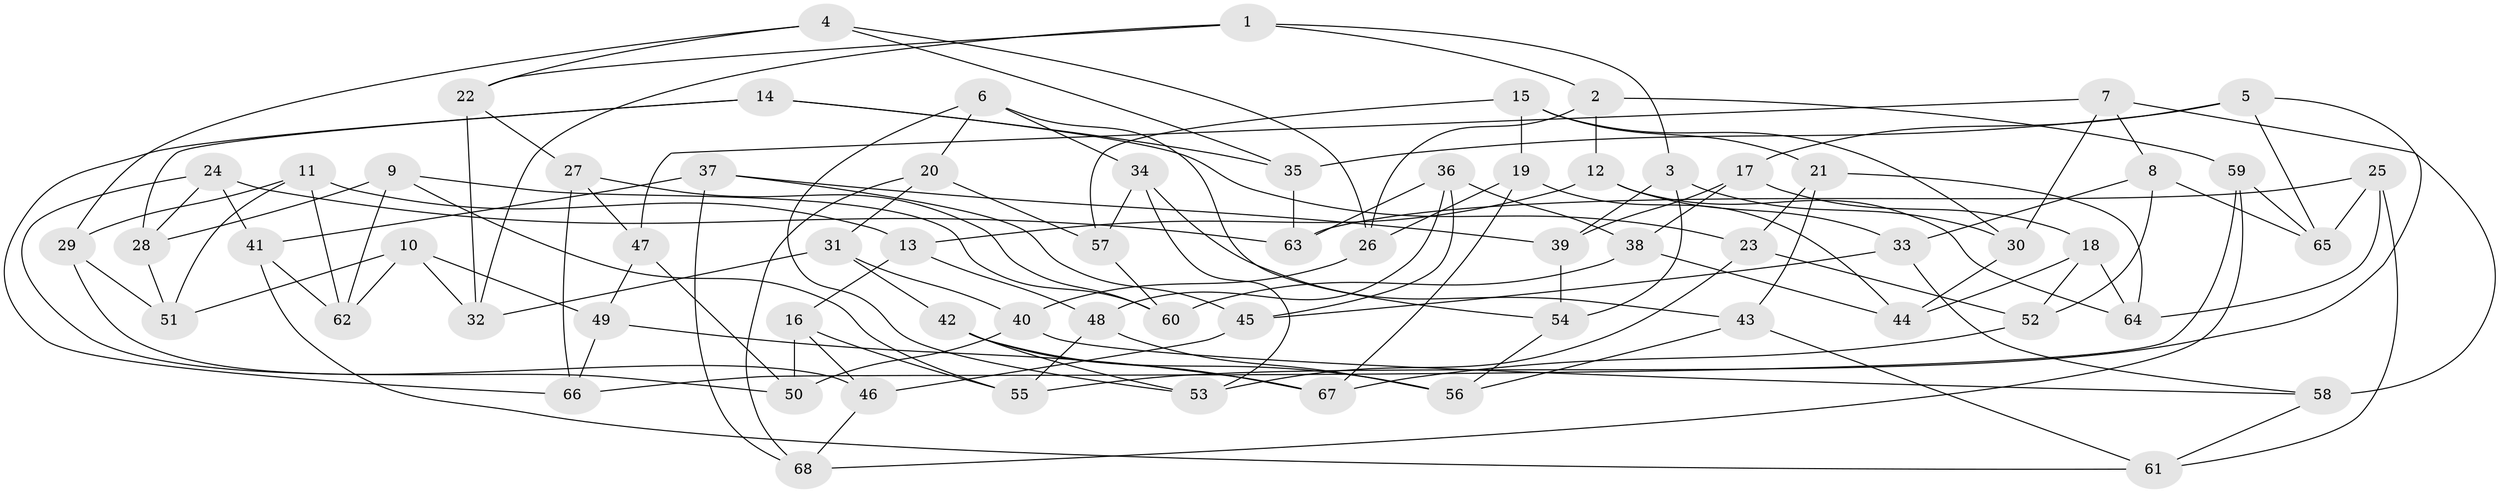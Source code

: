 // Generated by graph-tools (version 1.1) at 2025/11/02/27/25 16:11:49]
// undirected, 68 vertices, 136 edges
graph export_dot {
graph [start="1"]
  node [color=gray90,style=filled];
  1;
  2;
  3;
  4;
  5;
  6;
  7;
  8;
  9;
  10;
  11;
  12;
  13;
  14;
  15;
  16;
  17;
  18;
  19;
  20;
  21;
  22;
  23;
  24;
  25;
  26;
  27;
  28;
  29;
  30;
  31;
  32;
  33;
  34;
  35;
  36;
  37;
  38;
  39;
  40;
  41;
  42;
  43;
  44;
  45;
  46;
  47;
  48;
  49;
  50;
  51;
  52;
  53;
  54;
  55;
  56;
  57;
  58;
  59;
  60;
  61;
  62;
  63;
  64;
  65;
  66;
  67;
  68;
  1 -- 2;
  1 -- 3;
  1 -- 32;
  1 -- 22;
  2 -- 12;
  2 -- 59;
  2 -- 26;
  3 -- 30;
  3 -- 54;
  3 -- 39;
  4 -- 29;
  4 -- 22;
  4 -- 26;
  4 -- 35;
  5 -- 65;
  5 -- 55;
  5 -- 17;
  5 -- 35;
  6 -- 54;
  6 -- 34;
  6 -- 20;
  6 -- 53;
  7 -- 8;
  7 -- 58;
  7 -- 30;
  7 -- 47;
  8 -- 65;
  8 -- 52;
  8 -- 33;
  9 -- 28;
  9 -- 55;
  9 -- 62;
  9 -- 60;
  10 -- 32;
  10 -- 62;
  10 -- 51;
  10 -- 49;
  11 -- 13;
  11 -- 62;
  11 -- 29;
  11 -- 51;
  12 -- 33;
  12 -- 13;
  12 -- 64;
  13 -- 48;
  13 -- 16;
  14 -- 23;
  14 -- 28;
  14 -- 35;
  14 -- 66;
  15 -- 19;
  15 -- 21;
  15 -- 57;
  15 -- 30;
  16 -- 50;
  16 -- 46;
  16 -- 55;
  17 -- 39;
  17 -- 18;
  17 -- 38;
  18 -- 52;
  18 -- 64;
  18 -- 44;
  19 -- 26;
  19 -- 67;
  19 -- 44;
  20 -- 68;
  20 -- 57;
  20 -- 31;
  21 -- 43;
  21 -- 23;
  21 -- 64;
  22 -- 32;
  22 -- 27;
  23 -- 52;
  23 -- 53;
  24 -- 41;
  24 -- 63;
  24 -- 28;
  24 -- 50;
  25 -- 63;
  25 -- 65;
  25 -- 64;
  25 -- 61;
  26 -- 40;
  27 -- 60;
  27 -- 47;
  27 -- 66;
  28 -- 51;
  29 -- 46;
  29 -- 51;
  30 -- 44;
  31 -- 42;
  31 -- 40;
  31 -- 32;
  33 -- 45;
  33 -- 58;
  34 -- 57;
  34 -- 43;
  34 -- 53;
  35 -- 63;
  36 -- 38;
  36 -- 45;
  36 -- 63;
  36 -- 48;
  37 -- 39;
  37 -- 68;
  37 -- 41;
  37 -- 45;
  38 -- 60;
  38 -- 44;
  39 -- 54;
  40 -- 50;
  40 -- 58;
  41 -- 61;
  41 -- 62;
  42 -- 56;
  42 -- 67;
  42 -- 53;
  43 -- 61;
  43 -- 56;
  45 -- 46;
  46 -- 68;
  47 -- 50;
  47 -- 49;
  48 -- 56;
  48 -- 55;
  49 -- 67;
  49 -- 66;
  52 -- 67;
  54 -- 56;
  57 -- 60;
  58 -- 61;
  59 -- 66;
  59 -- 68;
  59 -- 65;
}
